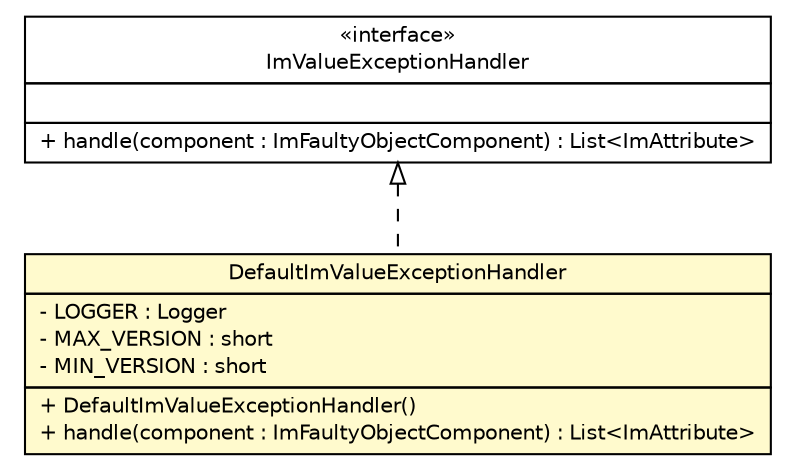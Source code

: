 #!/usr/local/bin/dot
#
# Class diagram 
# Generated by UMLGraph version R5_6 (http://www.umlgraph.org/)
#

digraph G {
	edge [fontname="Helvetica",fontsize=10,labelfontname="Helvetica",labelfontsize=10];
	node [fontname="Helvetica",fontsize=10,shape=plaintext];
	nodesep=0.25;
	ranksep=0.5;
	// de.hsbremen.tc.tnc.im.evaluate.ImValueExceptionHandler
	c1810 [label=<<table title="de.hsbremen.tc.tnc.im.evaluate.ImValueExceptionHandler" border="0" cellborder="1" cellspacing="0" cellpadding="2" port="p" href="../ImValueExceptionHandler.html">
		<tr><td><table border="0" cellspacing="0" cellpadding="1">
<tr><td align="center" balign="center"> &#171;interface&#187; </td></tr>
<tr><td align="center" balign="center"> ImValueExceptionHandler </td></tr>
		</table></td></tr>
		<tr><td><table border="0" cellspacing="0" cellpadding="1">
<tr><td align="left" balign="left">  </td></tr>
		</table></td></tr>
		<tr><td><table border="0" cellspacing="0" cellpadding="1">
<tr><td align="left" balign="left"> + handle(component : ImFaultyObjectComponent) : List&lt;ImAttribute&gt; </td></tr>
		</table></td></tr>
		</table>>, URL="../ImValueExceptionHandler.html", fontname="Helvetica", fontcolor="black", fontsize=10.0];
	// de.hsbremen.tc.tnc.im.evaluate.simple.DefaultImValueExceptionHandler
	c1827 [label=<<table title="de.hsbremen.tc.tnc.im.evaluate.simple.DefaultImValueExceptionHandler" border="0" cellborder="1" cellspacing="0" cellpadding="2" port="p" bgcolor="lemonChiffon" href="./DefaultImValueExceptionHandler.html">
		<tr><td><table border="0" cellspacing="0" cellpadding="1">
<tr><td align="center" balign="center"> DefaultImValueExceptionHandler </td></tr>
		</table></td></tr>
		<tr><td><table border="0" cellspacing="0" cellpadding="1">
<tr><td align="left" balign="left"> - LOGGER : Logger </td></tr>
<tr><td align="left" balign="left"> - MAX_VERSION : short </td></tr>
<tr><td align="left" balign="left"> - MIN_VERSION : short </td></tr>
		</table></td></tr>
		<tr><td><table border="0" cellspacing="0" cellpadding="1">
<tr><td align="left" balign="left"> + DefaultImValueExceptionHandler() </td></tr>
<tr><td align="left" balign="left"> + handle(component : ImFaultyObjectComponent) : List&lt;ImAttribute&gt; </td></tr>
		</table></td></tr>
		</table>>, URL="./DefaultImValueExceptionHandler.html", fontname="Helvetica", fontcolor="black", fontsize=10.0];
	//de.hsbremen.tc.tnc.im.evaluate.simple.DefaultImValueExceptionHandler implements de.hsbremen.tc.tnc.im.evaluate.ImValueExceptionHandler
	c1810:p -> c1827:p [dir=back,arrowtail=empty,style=dashed];
}

